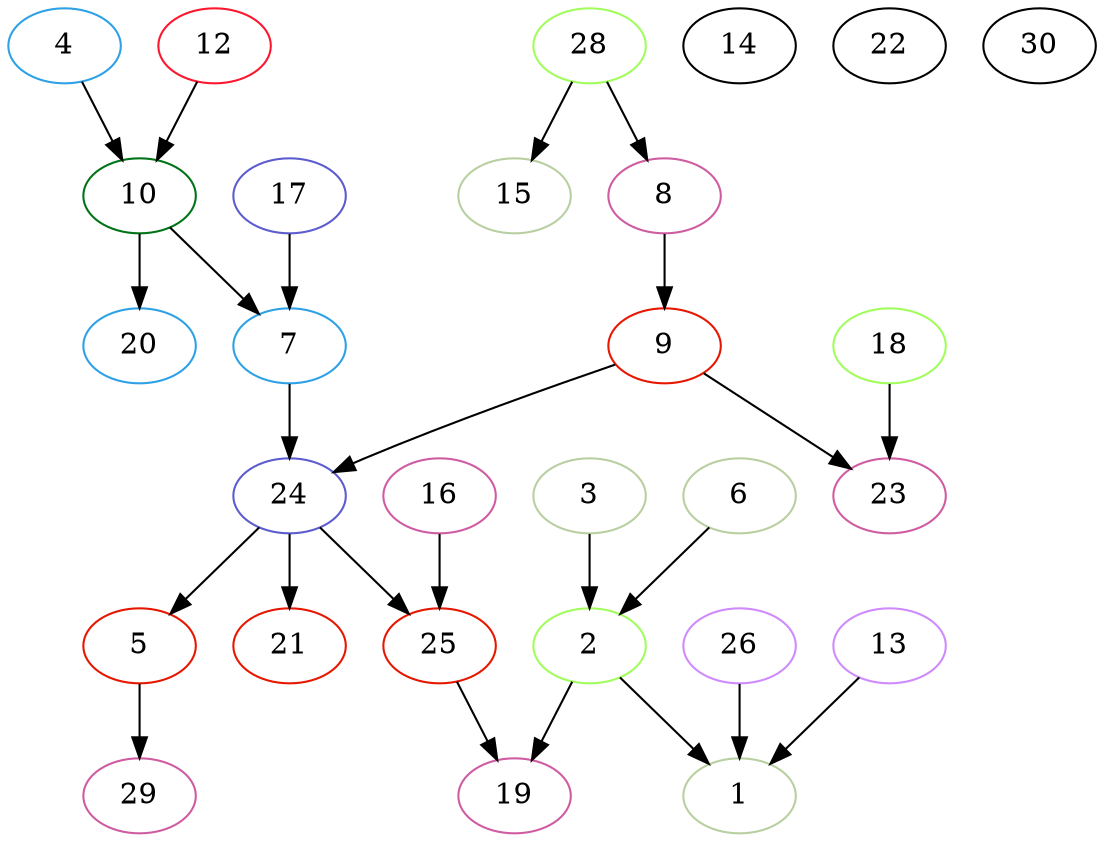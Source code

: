 digraph sample {
12 [color="#fd172e"];
10 [color="#007317"];
20 [color="#2ea1e6"];
7 [color="#2ea1e6"];
4 [color="#2ea1e6"];
24 [color="#5c5ccf"];
17 [color="#5c5ccf"];
25 [color="#e61700"];
5 [color="#e61700"];
9 [color="#e61700"];
21 [color="#e61700"];
16 [color="#cf5ca1"];
19 [color="#cf5ca1"];
29 [color="#cf5ca1"];
8 [color="#cf5ca1"];
23 [color="#cf5ca1"];
2 [color="#a1fd5c"];
28 [color="#a1fd5c"];
18 [color="#a1fd5c"];
6 [color="#b8cfa1"];
1 [color="#b8cfa1"];
3 [color="#b8cfa1"];
15 [color="#b8cfa1"];
26 [color="#cf8afd"];
13 [color="#cf8afd"];
6 -> 2[color="black"];
18 -> 23[color="black"];
26 -> 1[color="black"];
16 -> 25[color="black"];
8 -> 9[color="black"];
13 -> 1[color="black"];
7 -> 24[color="black"];
2 -> 1[color="black"];
3 -> 2[color="black"];
10 -> 20[color="black"];
24 -> 25[color="black"];
25 -> 19[color="black"];
5 -> 29[color="black"];
24 -> 5[color="black"];
28 -> 15[color="black"];
12 -> 10[color="black"];
2 -> 19[color="black"];
17 -> 7[color="black"];
9 -> 24[color="black"];
9 -> 23[color="black"];
28 -> 8[color="black"];
10 -> 7[color="black"];
24 -> 21[color="black"];
4 -> 10[color="black"];
14[color="black"];
22[color="black"];
30[color="black"];
}
